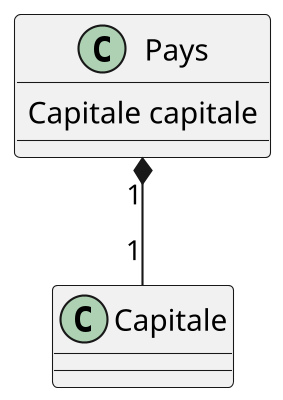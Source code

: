 @startuml capitale
scale 400*400


class Pays {
  Capitale capitale
}

Pays "1" *-- "1" Capitale
@enduml